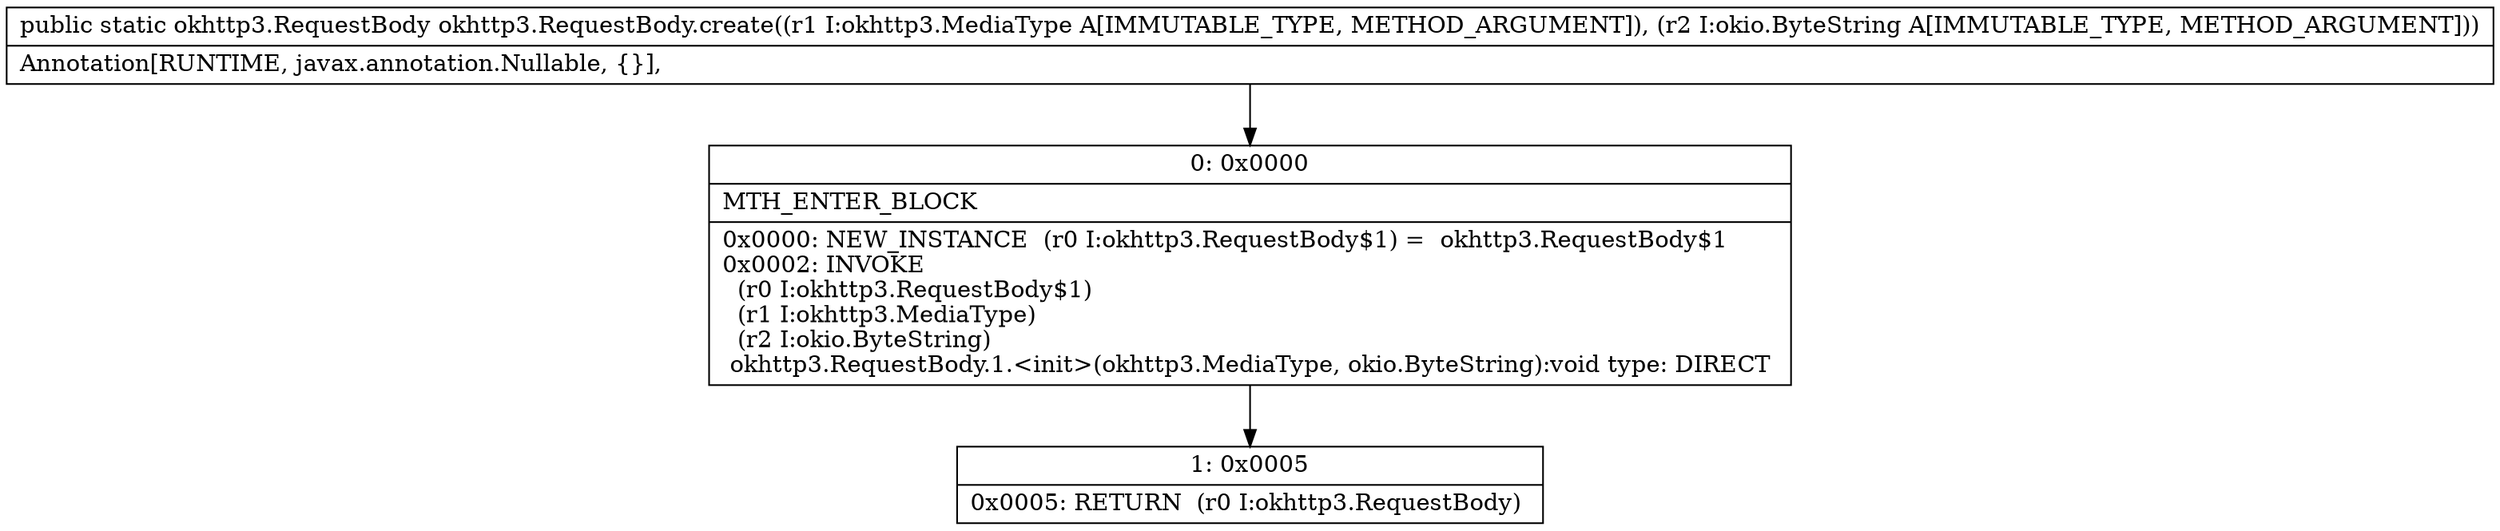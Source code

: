 digraph "CFG forokhttp3.RequestBody.create(Lokhttp3\/MediaType;Lokio\/ByteString;)Lokhttp3\/RequestBody;" {
Node_0 [shape=record,label="{0\:\ 0x0000|MTH_ENTER_BLOCK\l|0x0000: NEW_INSTANCE  (r0 I:okhttp3.RequestBody$1) =  okhttp3.RequestBody$1 \l0x0002: INVOKE  \l  (r0 I:okhttp3.RequestBody$1)\l  (r1 I:okhttp3.MediaType)\l  (r2 I:okio.ByteString)\l okhttp3.RequestBody.1.\<init\>(okhttp3.MediaType, okio.ByteString):void type: DIRECT \l}"];
Node_1 [shape=record,label="{1\:\ 0x0005|0x0005: RETURN  (r0 I:okhttp3.RequestBody) \l}"];
MethodNode[shape=record,label="{public static okhttp3.RequestBody okhttp3.RequestBody.create((r1 I:okhttp3.MediaType A[IMMUTABLE_TYPE, METHOD_ARGUMENT]), (r2 I:okio.ByteString A[IMMUTABLE_TYPE, METHOD_ARGUMENT]))  | Annotation[RUNTIME, javax.annotation.Nullable, \{\}], \l}"];
MethodNode -> Node_0;
Node_0 -> Node_1;
}

